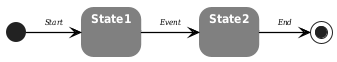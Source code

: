 @startuml

skinparam {
shadowing false 
StateAttributeFontName DejaVu Sans Condensed
StateAttributeFontSize 10
ArrowThickness 1.25
}

skinparam state {
BackgroundColor Grey
ArrowColor Black
BorderColor Grey
FontName DejaVu Sans Condensed 
FontStyle Bold
FontSize 12
FontColor White
ArrowFontName DejaVu Serif Condensed
ArrowFontSize 8
ArrowFontStyle Italic
}
[*] -> State1 : Start
State1->State2 : Event
State2 -> [*] : End

@enduml
